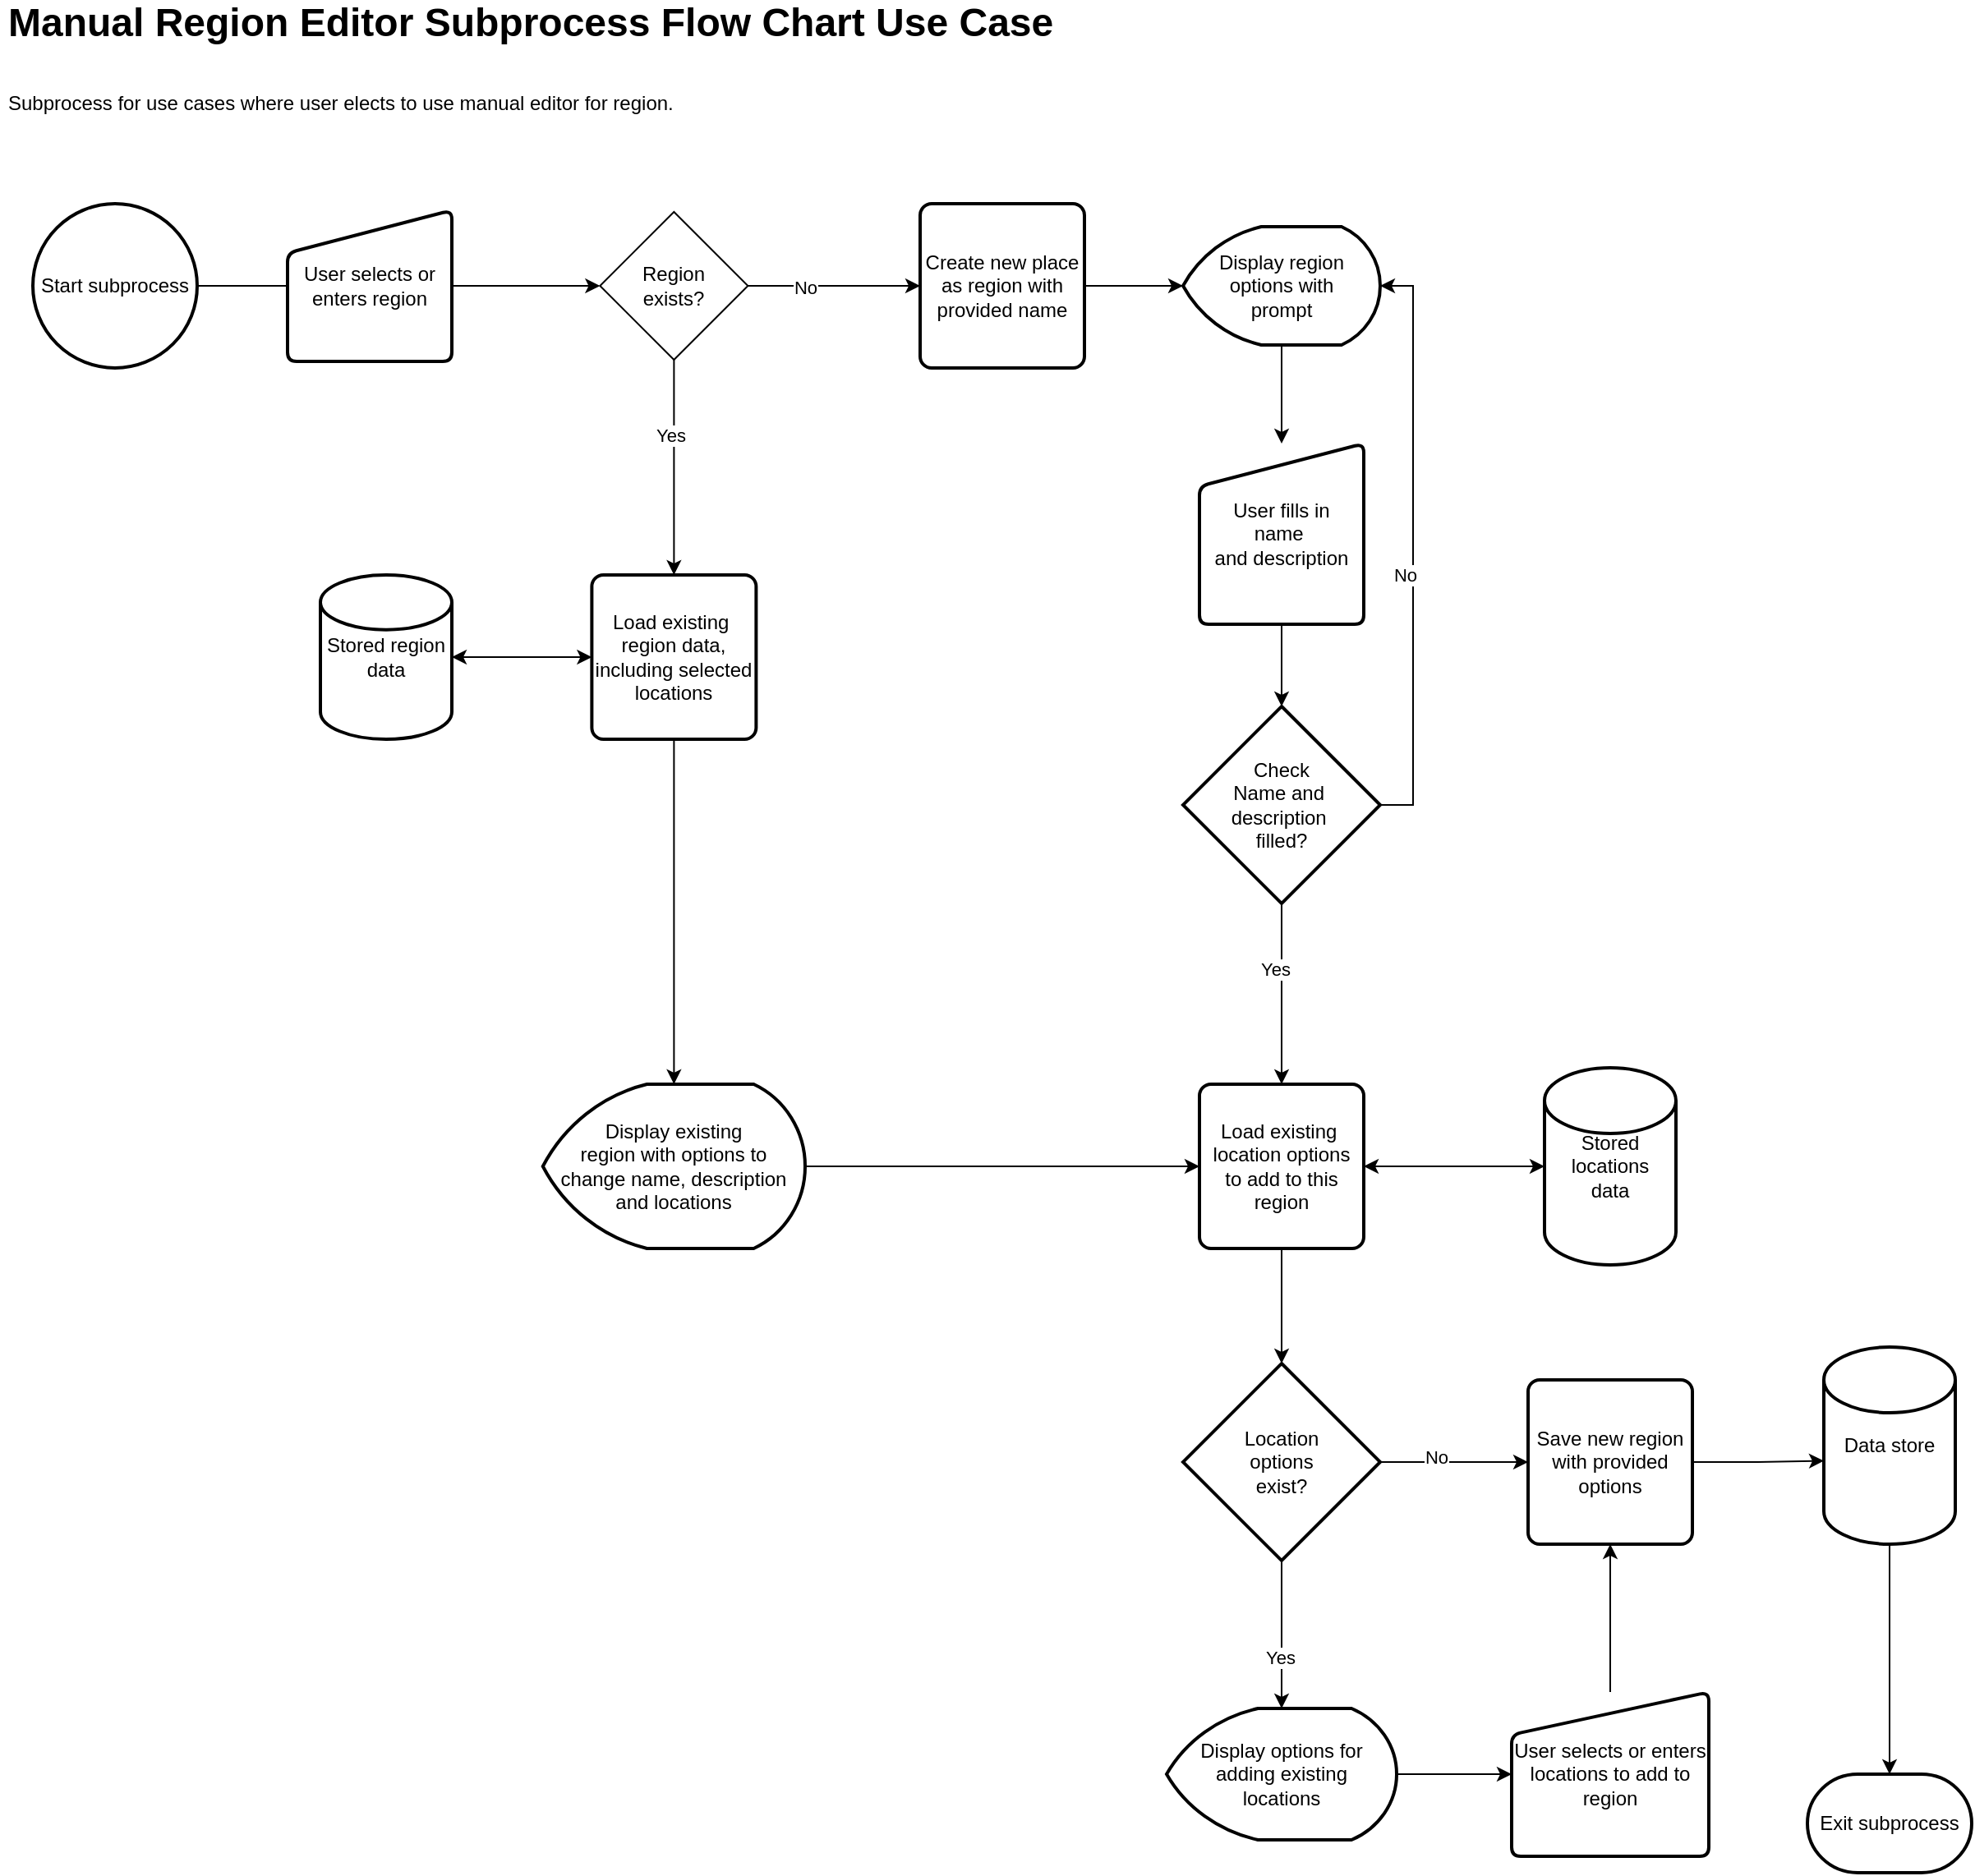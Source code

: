 <mxfile version="20.2.3" type="device"><diagram id="LsEVZn2ywElqt6WwXoec" name="Page-1"><mxGraphModel dx="1422" dy="865" grid="1" gridSize="10" guides="1" tooltips="1" connect="1" arrows="1" fold="1" page="1" pageScale="1" pageWidth="850" pageHeight="1100" math="0" shadow="0"><root><mxCell id="0"/><mxCell id="1" parent="0"/><mxCell id="mQ5laNketqbGi1NJEeNE-3" style="edgeStyle=orthogonalEdgeStyle;rounded=0;orthogonalLoop=1;jettySize=auto;html=1;startArrow=none;" edge="1" parent="1" source="mQ5laNketqbGi1NJEeNE-5" target="_E3eO59kiq6n5OibzK9E-19"><mxGeometry relative="1" as="geometry"/></mxCell><mxCell id="-5vSoh6XbHN2hPACiJxj-1" value="Start subprocess" style="strokeWidth=2;html=1;shape=mxgraph.flowchart.start_2;whiteSpace=wrap;" parent="1" vertex="1"><mxGeometry x="30" y="134" width="100" height="100" as="geometry"/></mxCell><mxCell id="_E3eO59kiq6n5OibzK9E-21" style="edgeStyle=orthogonalEdgeStyle;rounded=0;orthogonalLoop=1;jettySize=auto;html=1;exitX=1;exitY=0.5;exitDx=0;exitDy=0;" parent="1" source="_E3eO59kiq6n5OibzK9E-19" target="mQ5laNketqbGi1NJEeNE-16" edge="1"><mxGeometry relative="1" as="geometry"><mxPoint x="420.19" y="350" as="targetPoint"/><Array as="points"/></mxGeometry></mxCell><mxCell id="mQ5laNketqbGi1NJEeNE-7" value="Yes" style="edgeLabel;html=1;align=center;verticalAlign=middle;resizable=0;points=[];" vertex="1" connectable="0" parent="_E3eO59kiq6n5OibzK9E-21"><mxGeometry x="-0.309" y="-2" relative="1" as="geometry"><mxPoint as="offset"/></mxGeometry></mxCell><mxCell id="mQ5laNketqbGi1NJEeNE-9" style="edgeStyle=orthogonalEdgeStyle;rounded=0;orthogonalLoop=1;jettySize=auto;html=1;entryX=0;entryY=0.5;entryDx=0;entryDy=0;" edge="1" parent="1" source="_E3eO59kiq6n5OibzK9E-19" target="mQ5laNketqbGi1NJEeNE-8"><mxGeometry relative="1" as="geometry"/></mxCell><mxCell id="mQ5laNketqbGi1NJEeNE-10" value="No" style="edgeLabel;html=1;align=center;verticalAlign=middle;resizable=0;points=[];" vertex="1" connectable="0" parent="mQ5laNketqbGi1NJEeNE-9"><mxGeometry x="-0.34" y="-1" relative="1" as="geometry"><mxPoint as="offset"/></mxGeometry></mxCell><mxCell id="_E3eO59kiq6n5OibzK9E-19" value="Region&lt;br&gt;exists?" style="rhombus;whiteSpace=wrap;html=1;direction=south;" parent="1" vertex="1"><mxGeometry x="375.19" y="139" width="90" height="90" as="geometry"/></mxCell><mxCell id="9vxpIDCAJnqyiYPajHfb-1" value="&lt;span style=&quot;font-size: 24px;&quot;&gt;&lt;b&gt;Manual Region Editor Subprocess&amp;nbsp;&lt;/b&gt;&lt;/span&gt;&lt;b style=&quot;font-size: 24px;&quot;&gt;Flow Chart Use Case&lt;/b&gt;&lt;h1&gt;&lt;span style=&quot;font-size: 12px; font-weight: 400;&quot;&gt;Subprocess for use cases where user elects to use manual editor for region.&amp;nbsp;&lt;/span&gt;&lt;/h1&gt;" style="text;html=1;strokeColor=none;fillColor=none;spacing=5;spacingTop=-20;whiteSpace=wrap;overflow=hidden;rounded=0;" parent="1" vertex="1"><mxGeometry x="10" y="20" width="830" height="100" as="geometry"/></mxCell><mxCell id="mQ5laNketqbGi1NJEeNE-5" value="User selects or&lt;br&gt;enters region" style="html=1;strokeWidth=2;shape=manualInput;whiteSpace=wrap;rounded=1;size=26;arcSize=11;" vertex="1" parent="1"><mxGeometry x="185" y="138" width="100" height="92" as="geometry"/></mxCell><mxCell id="mQ5laNketqbGi1NJEeNE-6" value="" style="edgeStyle=orthogonalEdgeStyle;rounded=0;orthogonalLoop=1;jettySize=auto;html=1;endArrow=none;" edge="1" parent="1" source="-5vSoh6XbHN2hPACiJxj-1" target="mQ5laNketqbGi1NJEeNE-5"><mxGeometry relative="1" as="geometry"><mxPoint x="130" y="184" as="sourcePoint"/><mxPoint x="375.19" y="184" as="targetPoint"/></mxGeometry></mxCell><mxCell id="mQ5laNketqbGi1NJEeNE-13" style="edgeStyle=orthogonalEdgeStyle;rounded=0;orthogonalLoop=1;jettySize=auto;html=1;" edge="1" parent="1" source="mQ5laNketqbGi1NJEeNE-8" target="mQ5laNketqbGi1NJEeNE-12"><mxGeometry relative="1" as="geometry"/></mxCell><mxCell id="mQ5laNketqbGi1NJEeNE-8" value="Create new place as region with provided name" style="rounded=1;whiteSpace=wrap;html=1;absoluteArcSize=1;arcSize=14;strokeWidth=2;" vertex="1" parent="1"><mxGeometry x="570" y="134" width="100" height="100" as="geometry"/></mxCell><mxCell id="mQ5laNketqbGi1NJEeNE-21" style="edgeStyle=orthogonalEdgeStyle;rounded=0;orthogonalLoop=1;jettySize=auto;html=1;startArrow=none;startFill=0;" edge="1" parent="1" source="mQ5laNketqbGi1NJEeNE-11" target="mQ5laNketqbGi1NJEeNE-15"><mxGeometry relative="1" as="geometry"/></mxCell><mxCell id="mQ5laNketqbGi1NJEeNE-11" value="User fills in &lt;br&gt;name&amp;nbsp;&lt;br&gt;and description" style="html=1;strokeWidth=2;shape=manualInput;whiteSpace=wrap;rounded=1;size=26;arcSize=11;" vertex="1" parent="1"><mxGeometry x="740" y="280" width="100" height="110" as="geometry"/></mxCell><mxCell id="mQ5laNketqbGi1NJEeNE-14" style="edgeStyle=orthogonalEdgeStyle;rounded=0;orthogonalLoop=1;jettySize=auto;html=1;" edge="1" parent="1" source="mQ5laNketqbGi1NJEeNE-12" target="mQ5laNketqbGi1NJEeNE-11"><mxGeometry relative="1" as="geometry"/></mxCell><mxCell id="mQ5laNketqbGi1NJEeNE-12" value="Display region options with &lt;br&gt;prompt" style="strokeWidth=2;html=1;shape=mxgraph.flowchart.display;whiteSpace=wrap;" vertex="1" parent="1"><mxGeometry x="730" y="148" width="120" height="72" as="geometry"/></mxCell><mxCell id="mQ5laNketqbGi1NJEeNE-19" style="edgeStyle=orthogonalEdgeStyle;rounded=0;orthogonalLoop=1;jettySize=auto;html=1;startArrow=none;startFill=0;exitX=1;exitY=0.5;exitDx=0;exitDy=0;exitPerimeter=0;entryX=1;entryY=0.5;entryDx=0;entryDy=0;entryPerimeter=0;" edge="1" parent="1" source="mQ5laNketqbGi1NJEeNE-15" target="mQ5laNketqbGi1NJEeNE-12"><mxGeometry relative="1" as="geometry"/></mxCell><mxCell id="mQ5laNketqbGi1NJEeNE-20" value="No" style="edgeLabel;html=1;align=center;verticalAlign=middle;resizable=0;points=[];" vertex="1" connectable="0" parent="mQ5laNketqbGi1NJEeNE-19"><mxGeometry x="-0.101" y="5" relative="1" as="geometry"><mxPoint as="offset"/></mxGeometry></mxCell><mxCell id="mQ5laNketqbGi1NJEeNE-29" style="edgeStyle=orthogonalEdgeStyle;rounded=0;orthogonalLoop=1;jettySize=auto;html=1;startArrow=none;startFill=0;" edge="1" parent="1" source="mQ5laNketqbGi1NJEeNE-15" target="mQ5laNketqbGi1NJEeNE-24"><mxGeometry relative="1" as="geometry"/></mxCell><mxCell id="mQ5laNketqbGi1NJEeNE-30" value="Yes" style="edgeLabel;html=1;align=center;verticalAlign=middle;resizable=0;points=[];" vertex="1" connectable="0" parent="mQ5laNketqbGi1NJEeNE-29"><mxGeometry x="-0.273" y="-4" relative="1" as="geometry"><mxPoint as="offset"/></mxGeometry></mxCell><mxCell id="mQ5laNketqbGi1NJEeNE-15" value="Check&lt;br&gt;Name and&amp;nbsp;&lt;br&gt;description&amp;nbsp;&lt;br&gt;filled?" style="strokeWidth=2;html=1;shape=mxgraph.flowchart.decision;whiteSpace=wrap;" vertex="1" parent="1"><mxGeometry x="730" y="440" width="120" height="120" as="geometry"/></mxCell><mxCell id="mQ5laNketqbGi1NJEeNE-46" style="edgeStyle=orthogonalEdgeStyle;rounded=0;orthogonalLoop=1;jettySize=auto;html=1;startArrow=none;startFill=0;" edge="1" parent="1" source="mQ5laNketqbGi1NJEeNE-16" target="mQ5laNketqbGi1NJEeNE-45"><mxGeometry relative="1" as="geometry"/></mxCell><mxCell id="mQ5laNketqbGi1NJEeNE-16" value="Load existing&amp;nbsp;&lt;br&gt;region data, including selected locations" style="rounded=1;whiteSpace=wrap;html=1;absoluteArcSize=1;arcSize=14;strokeWidth=2;" vertex="1" parent="1"><mxGeometry x="370.19" y="360" width="100" height="100" as="geometry"/></mxCell><mxCell id="mQ5laNketqbGi1NJEeNE-18" style="edgeStyle=orthogonalEdgeStyle;rounded=0;orthogonalLoop=1;jettySize=auto;html=1;entryX=0;entryY=0.5;entryDx=0;entryDy=0;startArrow=classic;startFill=1;" edge="1" parent="1" source="mQ5laNketqbGi1NJEeNE-17" target="mQ5laNketqbGi1NJEeNE-16"><mxGeometry relative="1" as="geometry"/></mxCell><mxCell id="mQ5laNketqbGi1NJEeNE-17" value="Stored region&lt;br&gt;data" style="strokeWidth=2;html=1;shape=mxgraph.flowchart.database;whiteSpace=wrap;" vertex="1" parent="1"><mxGeometry x="205" y="360" width="80" height="100" as="geometry"/></mxCell><mxCell id="mQ5laNketqbGi1NJEeNE-43" style="edgeStyle=orthogonalEdgeStyle;rounded=0;orthogonalLoop=1;jettySize=auto;html=1;exitX=1;exitY=0.5;exitDx=0;exitDy=0;exitPerimeter=0;startArrow=none;startFill=0;" edge="1" parent="1" source="mQ5laNketqbGi1NJEeNE-22" target="mQ5laNketqbGi1NJEeNE-42"><mxGeometry relative="1" as="geometry"/></mxCell><mxCell id="mQ5laNketqbGi1NJEeNE-22" value="Display options for adding existing&lt;br&gt;locations" style="strokeWidth=2;html=1;shape=mxgraph.flowchart.display;whiteSpace=wrap;" vertex="1" parent="1"><mxGeometry x="720" y="1050" width="140" height="80" as="geometry"/></mxCell><mxCell id="mQ5laNketqbGi1NJEeNE-31" style="edgeStyle=orthogonalEdgeStyle;rounded=0;orthogonalLoop=1;jettySize=auto;html=1;exitX=0.5;exitY=1;exitDx=0;exitDy=0;startArrow=none;startFill=0;" edge="1" parent="1" source="mQ5laNketqbGi1NJEeNE-24" target="mQ5laNketqbGi1NJEeNE-28"><mxGeometry relative="1" as="geometry"/></mxCell><mxCell id="mQ5laNketqbGi1NJEeNE-24" value="Load existing&amp;nbsp;&lt;br&gt;location options &lt;br&gt;to add to this region" style="rounded=1;whiteSpace=wrap;html=1;absoluteArcSize=1;arcSize=14;strokeWidth=2;" vertex="1" parent="1"><mxGeometry x="740" y="670" width="100" height="100" as="geometry"/></mxCell><mxCell id="mQ5laNketqbGi1NJEeNE-25" style="edgeStyle=orthogonalEdgeStyle;rounded=0;orthogonalLoop=1;jettySize=auto;html=1;entryX=1;entryY=0.5;entryDx=0;entryDy=0;startArrow=classic;startFill=1;" edge="1" parent="1" source="mQ5laNketqbGi1NJEeNE-26" target="mQ5laNketqbGi1NJEeNE-24"><mxGeometry relative="1" as="geometry"/></mxCell><mxCell id="mQ5laNketqbGi1NJEeNE-26" value="Stored locations&lt;br&gt;data" style="strokeWidth=2;html=1;shape=mxgraph.flowchart.database;whiteSpace=wrap;" vertex="1" parent="1"><mxGeometry x="950" y="660" width="80" height="120" as="geometry"/></mxCell><mxCell id="mQ5laNketqbGi1NJEeNE-32" style="edgeStyle=orthogonalEdgeStyle;rounded=0;orthogonalLoop=1;jettySize=auto;html=1;exitX=0.5;exitY=1;exitDx=0;exitDy=0;exitPerimeter=0;startArrow=none;startFill=0;" edge="1" parent="1" source="mQ5laNketqbGi1NJEeNE-28" target="mQ5laNketqbGi1NJEeNE-22"><mxGeometry relative="1" as="geometry"/></mxCell><mxCell id="mQ5laNketqbGi1NJEeNE-33" value="Yes" style="edgeLabel;html=1;align=center;verticalAlign=middle;resizable=0;points=[];" vertex="1" connectable="0" parent="mQ5laNketqbGi1NJEeNE-32"><mxGeometry x="0.3" y="-1" relative="1" as="geometry"><mxPoint as="offset"/></mxGeometry></mxCell><mxCell id="mQ5laNketqbGi1NJEeNE-37" style="edgeStyle=orthogonalEdgeStyle;rounded=0;orthogonalLoop=1;jettySize=auto;html=1;startArrow=none;startFill=0;" edge="1" parent="1" source="mQ5laNketqbGi1NJEeNE-28" target="mQ5laNketqbGi1NJEeNE-36"><mxGeometry relative="1" as="geometry"/></mxCell><mxCell id="mQ5laNketqbGi1NJEeNE-41" value="No" style="edgeLabel;html=1;align=center;verticalAlign=middle;resizable=0;points=[];" vertex="1" connectable="0" parent="mQ5laNketqbGi1NJEeNE-37"><mxGeometry x="-0.253" y="3" relative="1" as="geometry"><mxPoint as="offset"/></mxGeometry></mxCell><mxCell id="mQ5laNketqbGi1NJEeNE-28" value="Location &lt;br&gt;options&lt;br&gt;exist?" style="strokeWidth=2;html=1;shape=mxgraph.flowchart.decision;whiteSpace=wrap;" vertex="1" parent="1"><mxGeometry x="730" y="840" width="120" height="120" as="geometry"/></mxCell><mxCell id="mQ5laNketqbGi1NJEeNE-40" style="edgeStyle=orthogonalEdgeStyle;rounded=0;orthogonalLoop=1;jettySize=auto;html=1;startArrow=none;startFill=0;" edge="1" parent="1" source="mQ5laNketqbGi1NJEeNE-34" target="mQ5laNketqbGi1NJEeNE-39"><mxGeometry relative="1" as="geometry"/></mxCell><mxCell id="mQ5laNketqbGi1NJEeNE-34" value="Data store" style="strokeWidth=2;html=1;shape=mxgraph.flowchart.database;whiteSpace=wrap;" vertex="1" parent="1"><mxGeometry x="1120" y="830" width="80" height="120" as="geometry"/></mxCell><mxCell id="mQ5laNketqbGi1NJEeNE-38" style="edgeStyle=orthogonalEdgeStyle;rounded=0;orthogonalLoop=1;jettySize=auto;html=1;exitX=1;exitY=0.5;exitDx=0;exitDy=0;entryX=0;entryY=0.577;entryDx=0;entryDy=0;entryPerimeter=0;startArrow=none;startFill=0;" edge="1" parent="1" source="mQ5laNketqbGi1NJEeNE-36" target="mQ5laNketqbGi1NJEeNE-34"><mxGeometry relative="1" as="geometry"/></mxCell><mxCell id="mQ5laNketqbGi1NJEeNE-36" value="Save new region with provided options" style="rounded=1;whiteSpace=wrap;html=1;absoluteArcSize=1;arcSize=14;strokeWidth=2;" vertex="1" parent="1"><mxGeometry x="940" y="850" width="100" height="100" as="geometry"/></mxCell><mxCell id="mQ5laNketqbGi1NJEeNE-39" value="Exit subprocess" style="strokeWidth=2;html=1;shape=mxgraph.flowchart.terminator;whiteSpace=wrap;" vertex="1" parent="1"><mxGeometry x="1110" y="1090" width="100" height="60" as="geometry"/></mxCell><mxCell id="mQ5laNketqbGi1NJEeNE-44" style="edgeStyle=orthogonalEdgeStyle;rounded=0;orthogonalLoop=1;jettySize=auto;html=1;startArrow=none;startFill=0;" edge="1" parent="1" source="mQ5laNketqbGi1NJEeNE-42" target="mQ5laNketqbGi1NJEeNE-36"><mxGeometry relative="1" as="geometry"/></mxCell><mxCell id="mQ5laNketqbGi1NJEeNE-42" value="User selects or enters locations to add to region" style="html=1;strokeWidth=2;shape=manualInput;whiteSpace=wrap;rounded=1;size=26;arcSize=11;" vertex="1" parent="1"><mxGeometry x="930" y="1040" width="120" height="100" as="geometry"/></mxCell><mxCell id="mQ5laNketqbGi1NJEeNE-48" style="edgeStyle=orthogonalEdgeStyle;rounded=0;orthogonalLoop=1;jettySize=auto;html=1;startArrow=none;startFill=0;" edge="1" parent="1" source="mQ5laNketqbGi1NJEeNE-45" target="mQ5laNketqbGi1NJEeNE-24"><mxGeometry relative="1" as="geometry"/></mxCell><mxCell id="mQ5laNketqbGi1NJEeNE-45" value="Display existing &lt;br&gt;region with options to&lt;br&gt;change name, description and locations" style="strokeWidth=2;html=1;shape=mxgraph.flowchart.display;whiteSpace=wrap;" vertex="1" parent="1"><mxGeometry x="340.38" y="670" width="159.62" height="100" as="geometry"/></mxCell></root></mxGraphModel></diagram></mxfile>